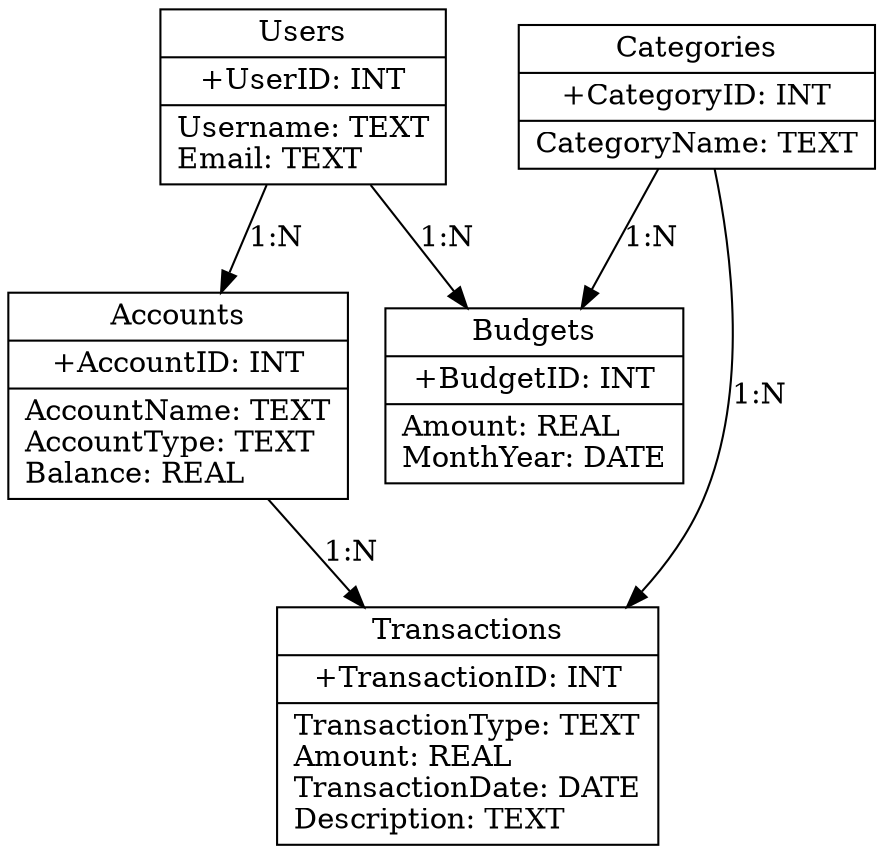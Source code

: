 digraph G {
    node [shape=record];
    
    Users [label="{Users|+UserID: INT|Username: TEXT\lEmail: TEXT\l}"];
    Accounts [label="{Accounts|+AccountID: INT|AccountName: TEXT\lAccountType: TEXT\lBalance: REAL\l}"];
    Categories [label="{Categories|+CategoryID: INT|CategoryName: TEXT\l}"];
    Transactions [label="{Transactions|+TransactionID: INT|TransactionType: TEXT\lAmount: REAL\lTransactionDate: DATE\lDescription: TEXT\l}"];
    Budgets [label="{Budgets|+BudgetID: INT|Amount: REAL\lMonthYear: DATE\l}"];
    
    Users -> Accounts [label="1:N"];
    Users -> Budgets [label="1:N"];
    Accounts -> Transactions [label="1:N"];
    Categories -> Transactions [label="1:N"];
    Categories -> Budgets [label="1:N"];
}
